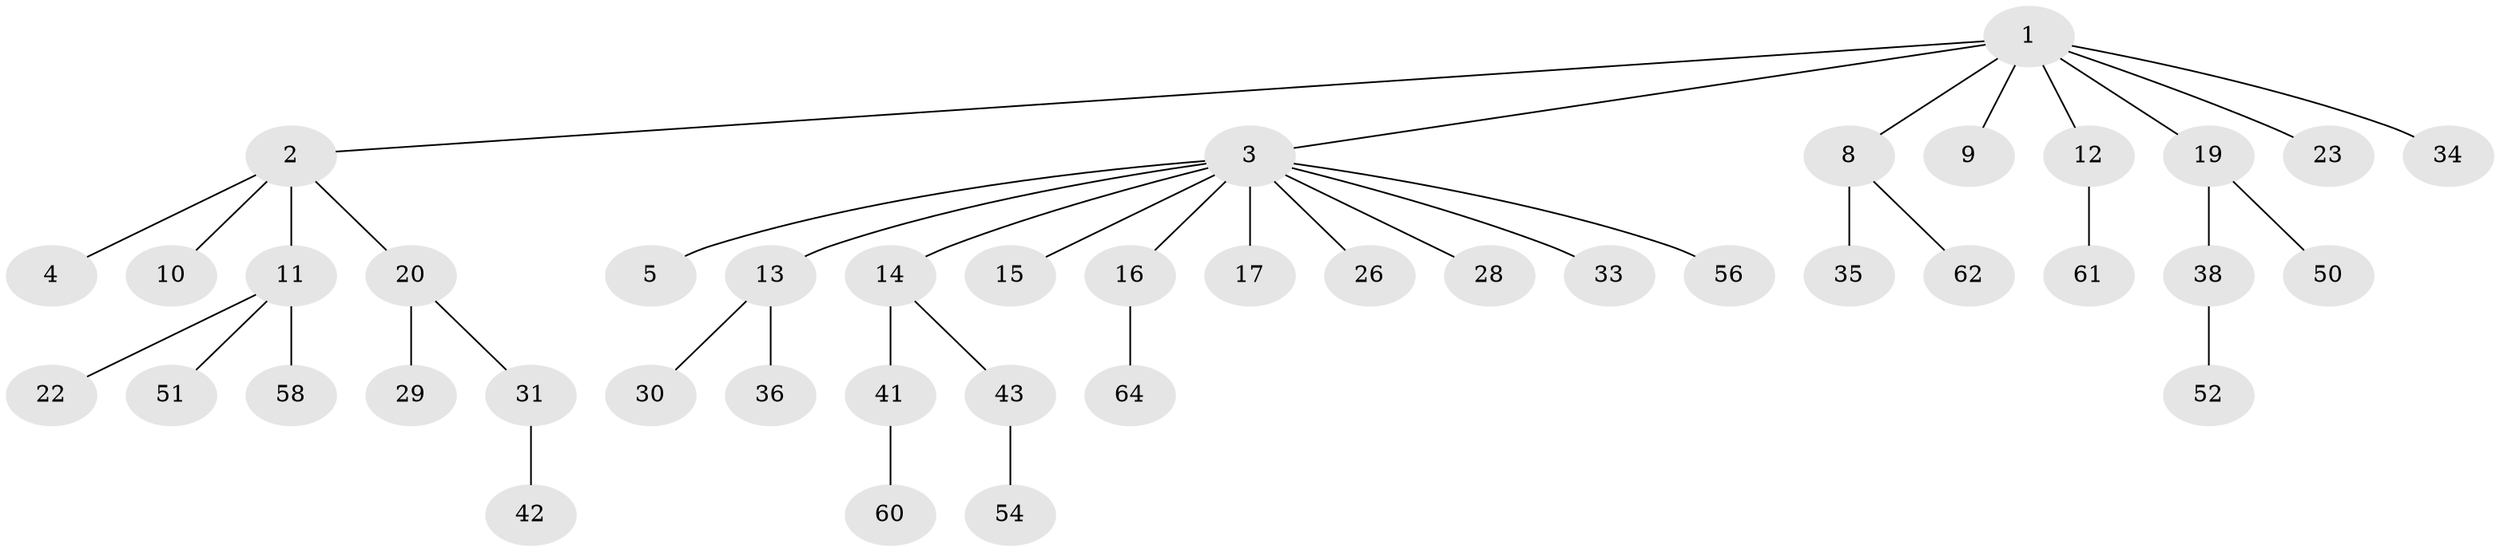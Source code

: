 // Generated by graph-tools (version 1.1) at 2025/52/02/27/25 19:52:12]
// undirected, 42 vertices, 41 edges
graph export_dot {
graph [start="1"]
  node [color=gray90,style=filled];
  1 [super="+6"];
  2 [super="+45"];
  3 [super="+7"];
  4;
  5 [super="+21"];
  8 [super="+37"];
  9;
  10 [super="+25"];
  11 [super="+24"];
  12 [super="+48"];
  13 [super="+32"];
  14 [super="+40"];
  15 [super="+39"];
  16 [super="+59"];
  17 [super="+18"];
  19 [super="+27"];
  20 [super="+49"];
  22 [super="+46"];
  23 [super="+53"];
  26 [super="+63"];
  28;
  29;
  30;
  31;
  33 [super="+47"];
  34;
  35;
  36;
  38;
  41 [super="+55"];
  42 [super="+44"];
  43;
  50;
  51;
  52 [super="+57"];
  54 [super="+65"];
  56;
  58 [super="+66"];
  60;
  61;
  62;
  64;
  1 -- 2;
  1 -- 3;
  1 -- 19;
  1 -- 23;
  1 -- 34;
  1 -- 8;
  1 -- 9;
  1 -- 12;
  2 -- 4;
  2 -- 10;
  2 -- 11;
  2 -- 20;
  3 -- 5;
  3 -- 13;
  3 -- 14;
  3 -- 15;
  3 -- 28;
  3 -- 16;
  3 -- 33;
  3 -- 17;
  3 -- 56;
  3 -- 26;
  8 -- 35;
  8 -- 62;
  11 -- 22;
  11 -- 58;
  11 -- 51;
  12 -- 61;
  13 -- 30;
  13 -- 36;
  14 -- 41;
  14 -- 43;
  16 -- 64;
  19 -- 38;
  19 -- 50;
  20 -- 29;
  20 -- 31;
  31 -- 42;
  38 -- 52;
  41 -- 60;
  43 -- 54;
}
